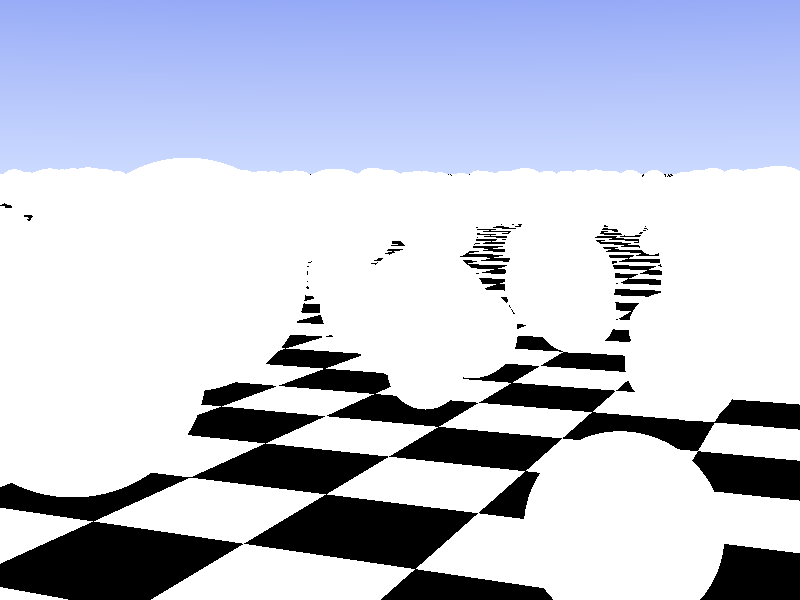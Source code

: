 //BEGIN TEST
// test scene for POV-Ray syntax highlighting

/* test comment */

/* nested /* comments */ do not work */

#version 3.5;
//END
global_settings { assumed_gamma 1.0 }

// ----------------------------------------

camera {
  location  <5.0, -12.0, 2.0>
  up z sky z
  look_at   <0.0, 0.0, 0.5> 
  angle 40
}

sky_sphere {
  pigment {
    gradient z
    color_map {
      [0.0 rgb <0.6,0.7,1.0>]
      [0.2 rgb <0.2,0.3,0.9>]
    }
  }
}

light_source {
  <3, 1, 2>*1000
  color rgb <2.2, 1.8, 1.5>
}   

// ----------------------------------------

#declare TEST=0;

#ifdef (TEST)
  plane {
    z, 0
    texture {
      pigment {
        checker
        color rgb 1, color rgb 0
      }
    }
  }
#end

#macro Sphere(Pos, Radius)
  sphere {
    <Pos.x, Pos.y, Radius*1.3>, Radius
    texture {
      pigment { color rgb 1 }
      finish{
        diffuse 0.3
        ambient 0.0
        specular 0.6
        reflection 0.8
      }
    }
  }
#end

#local Cnt=0;
#local Seed=seed(0);

#while (Cnt<10000)
  Sphere(
    -100+<rand(Seed), rand(Seed)>*200, 
    0.3+pow(rand(Seed),2)*0.7
  )  
  #local Cnt=Cnt+1;
#end